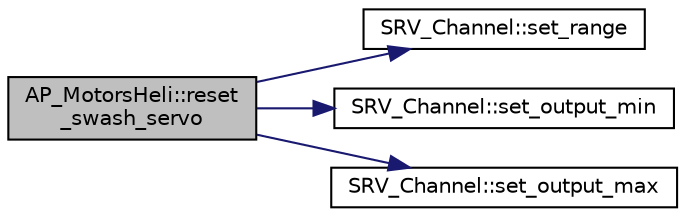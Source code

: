 digraph "AP_MotorsHeli::reset_swash_servo"
{
 // INTERACTIVE_SVG=YES
  edge [fontname="Helvetica",fontsize="10",labelfontname="Helvetica",labelfontsize="10"];
  node [fontname="Helvetica",fontsize="10",shape=record];
  rankdir="LR";
  Node1 [label="AP_MotorsHeli::reset\l_swash_servo",height=0.2,width=0.4,color="black", fillcolor="grey75", style="filled", fontcolor="black"];
  Node1 -> Node2 [color="midnightblue",fontsize="10",style="solid",fontname="Helvetica"];
  Node2 [label="SRV_Channel::set_range",height=0.2,width=0.4,color="black", fillcolor="white", style="filled",URL="$classSRV__Channel.html#a04f5baeec785c9f696798fa4a6c7d6ce"];
  Node1 -> Node3 [color="midnightblue",fontsize="10",style="solid",fontname="Helvetica"];
  Node3 [label="SRV_Channel::set_output_min",height=0.2,width=0.4,color="black", fillcolor="white", style="filled",URL="$classSRV__Channel.html#ab99bb118995cf764cba10744af7ebeb9"];
  Node1 -> Node4 [color="midnightblue",fontsize="10",style="solid",fontname="Helvetica"];
  Node4 [label="SRV_Channel::set_output_max",height=0.2,width=0.4,color="black", fillcolor="white", style="filled",URL="$classSRV__Channel.html#a268845f19faa97236e44c73464a262ca"];
}

